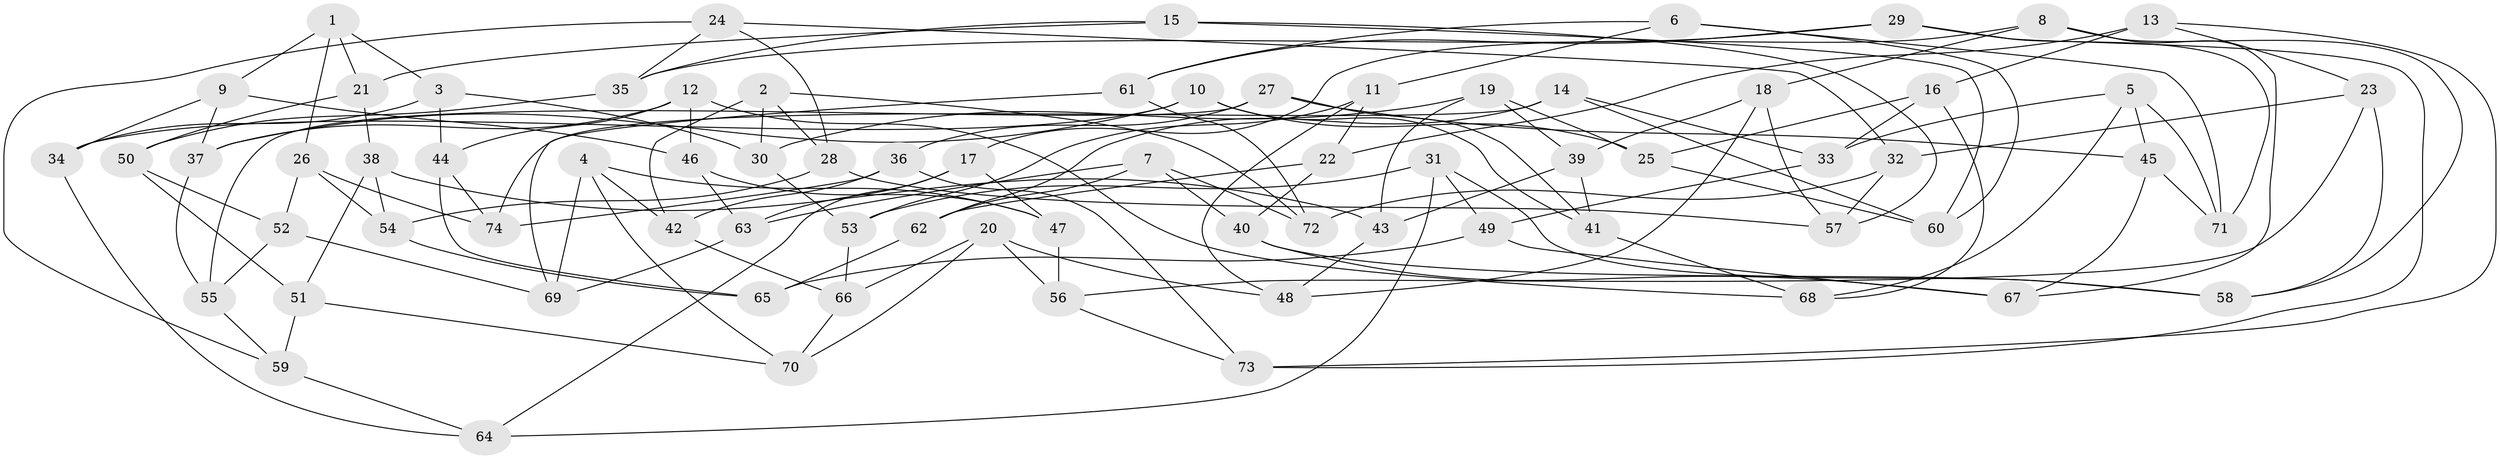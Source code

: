 // coarse degree distribution, {6: 0.5, 5: 0.18181818181818182, 4: 0.2727272727272727, 3: 0.045454545454545456}
// Generated by graph-tools (version 1.1) at 2025/24/03/03/25 07:24:23]
// undirected, 74 vertices, 148 edges
graph export_dot {
graph [start="1"]
  node [color=gray90,style=filled];
  1;
  2;
  3;
  4;
  5;
  6;
  7;
  8;
  9;
  10;
  11;
  12;
  13;
  14;
  15;
  16;
  17;
  18;
  19;
  20;
  21;
  22;
  23;
  24;
  25;
  26;
  27;
  28;
  29;
  30;
  31;
  32;
  33;
  34;
  35;
  36;
  37;
  38;
  39;
  40;
  41;
  42;
  43;
  44;
  45;
  46;
  47;
  48;
  49;
  50;
  51;
  52;
  53;
  54;
  55;
  56;
  57;
  58;
  59;
  60;
  61;
  62;
  63;
  64;
  65;
  66;
  67;
  68;
  69;
  70;
  71;
  72;
  73;
  74;
  1 -- 26;
  1 -- 9;
  1 -- 3;
  1 -- 21;
  2 -- 28;
  2 -- 42;
  2 -- 30;
  2 -- 72;
  3 -- 30;
  3 -- 44;
  3 -- 34;
  4 -- 70;
  4 -- 42;
  4 -- 47;
  4 -- 69;
  5 -- 33;
  5 -- 45;
  5 -- 71;
  5 -- 68;
  6 -- 60;
  6 -- 71;
  6 -- 61;
  6 -- 11;
  7 -- 72;
  7 -- 63;
  7 -- 40;
  7 -- 62;
  8 -- 17;
  8 -- 58;
  8 -- 18;
  8 -- 67;
  9 -- 34;
  9 -- 37;
  9 -- 46;
  10 -- 34;
  10 -- 41;
  10 -- 37;
  10 -- 25;
  11 -- 48;
  11 -- 53;
  11 -- 22;
  12 -- 37;
  12 -- 46;
  12 -- 44;
  12 -- 68;
  13 -- 16;
  13 -- 73;
  13 -- 23;
  13 -- 22;
  14 -- 74;
  14 -- 33;
  14 -- 60;
  14 -- 62;
  15 -- 57;
  15 -- 21;
  15 -- 35;
  15 -- 60;
  16 -- 33;
  16 -- 68;
  16 -- 25;
  17 -- 47;
  17 -- 63;
  17 -- 64;
  18 -- 48;
  18 -- 57;
  18 -- 39;
  19 -- 25;
  19 -- 39;
  19 -- 43;
  19 -- 30;
  20 -- 48;
  20 -- 66;
  20 -- 56;
  20 -- 70;
  21 -- 50;
  21 -- 38;
  22 -- 62;
  22 -- 40;
  23 -- 58;
  23 -- 32;
  23 -- 56;
  24 -- 59;
  24 -- 32;
  24 -- 28;
  24 -- 35;
  25 -- 60;
  26 -- 52;
  26 -- 74;
  26 -- 54;
  27 -- 41;
  27 -- 55;
  27 -- 36;
  27 -- 45;
  28 -- 57;
  28 -- 54;
  29 -- 61;
  29 -- 71;
  29 -- 35;
  29 -- 73;
  30 -- 53;
  31 -- 58;
  31 -- 49;
  31 -- 53;
  31 -- 64;
  32 -- 72;
  32 -- 57;
  33 -- 49;
  34 -- 64;
  35 -- 50;
  36 -- 42;
  36 -- 74;
  36 -- 73;
  37 -- 55;
  38 -- 54;
  38 -- 43;
  38 -- 51;
  39 -- 43;
  39 -- 41;
  40 -- 67;
  40 -- 58;
  41 -- 68;
  42 -- 66;
  43 -- 48;
  44 -- 65;
  44 -- 74;
  45 -- 71;
  45 -- 67;
  46 -- 47;
  46 -- 63;
  47 -- 56;
  49 -- 67;
  49 -- 65;
  50 -- 52;
  50 -- 51;
  51 -- 70;
  51 -- 59;
  52 -- 69;
  52 -- 55;
  53 -- 66;
  54 -- 65;
  55 -- 59;
  56 -- 73;
  59 -- 64;
  61 -- 69;
  61 -- 72;
  62 -- 65;
  63 -- 69;
  66 -- 70;
}
